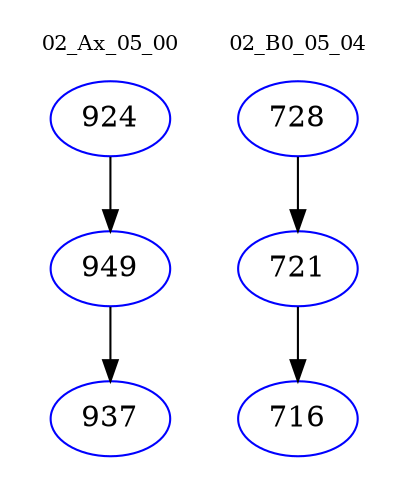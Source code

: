 digraph{
subgraph cluster_0 {
color = white
label = "02_Ax_05_00";
fontsize=10;
T0_924 [label="924", color="blue"]
T0_924 -> T0_949 [color="black"]
T0_949 [label="949", color="blue"]
T0_949 -> T0_937 [color="black"]
T0_937 [label="937", color="blue"]
}
subgraph cluster_1 {
color = white
label = "02_B0_05_04";
fontsize=10;
T1_728 [label="728", color="blue"]
T1_728 -> T1_721 [color="black"]
T1_721 [label="721", color="blue"]
T1_721 -> T1_716 [color="black"]
T1_716 [label="716", color="blue"]
}
}
